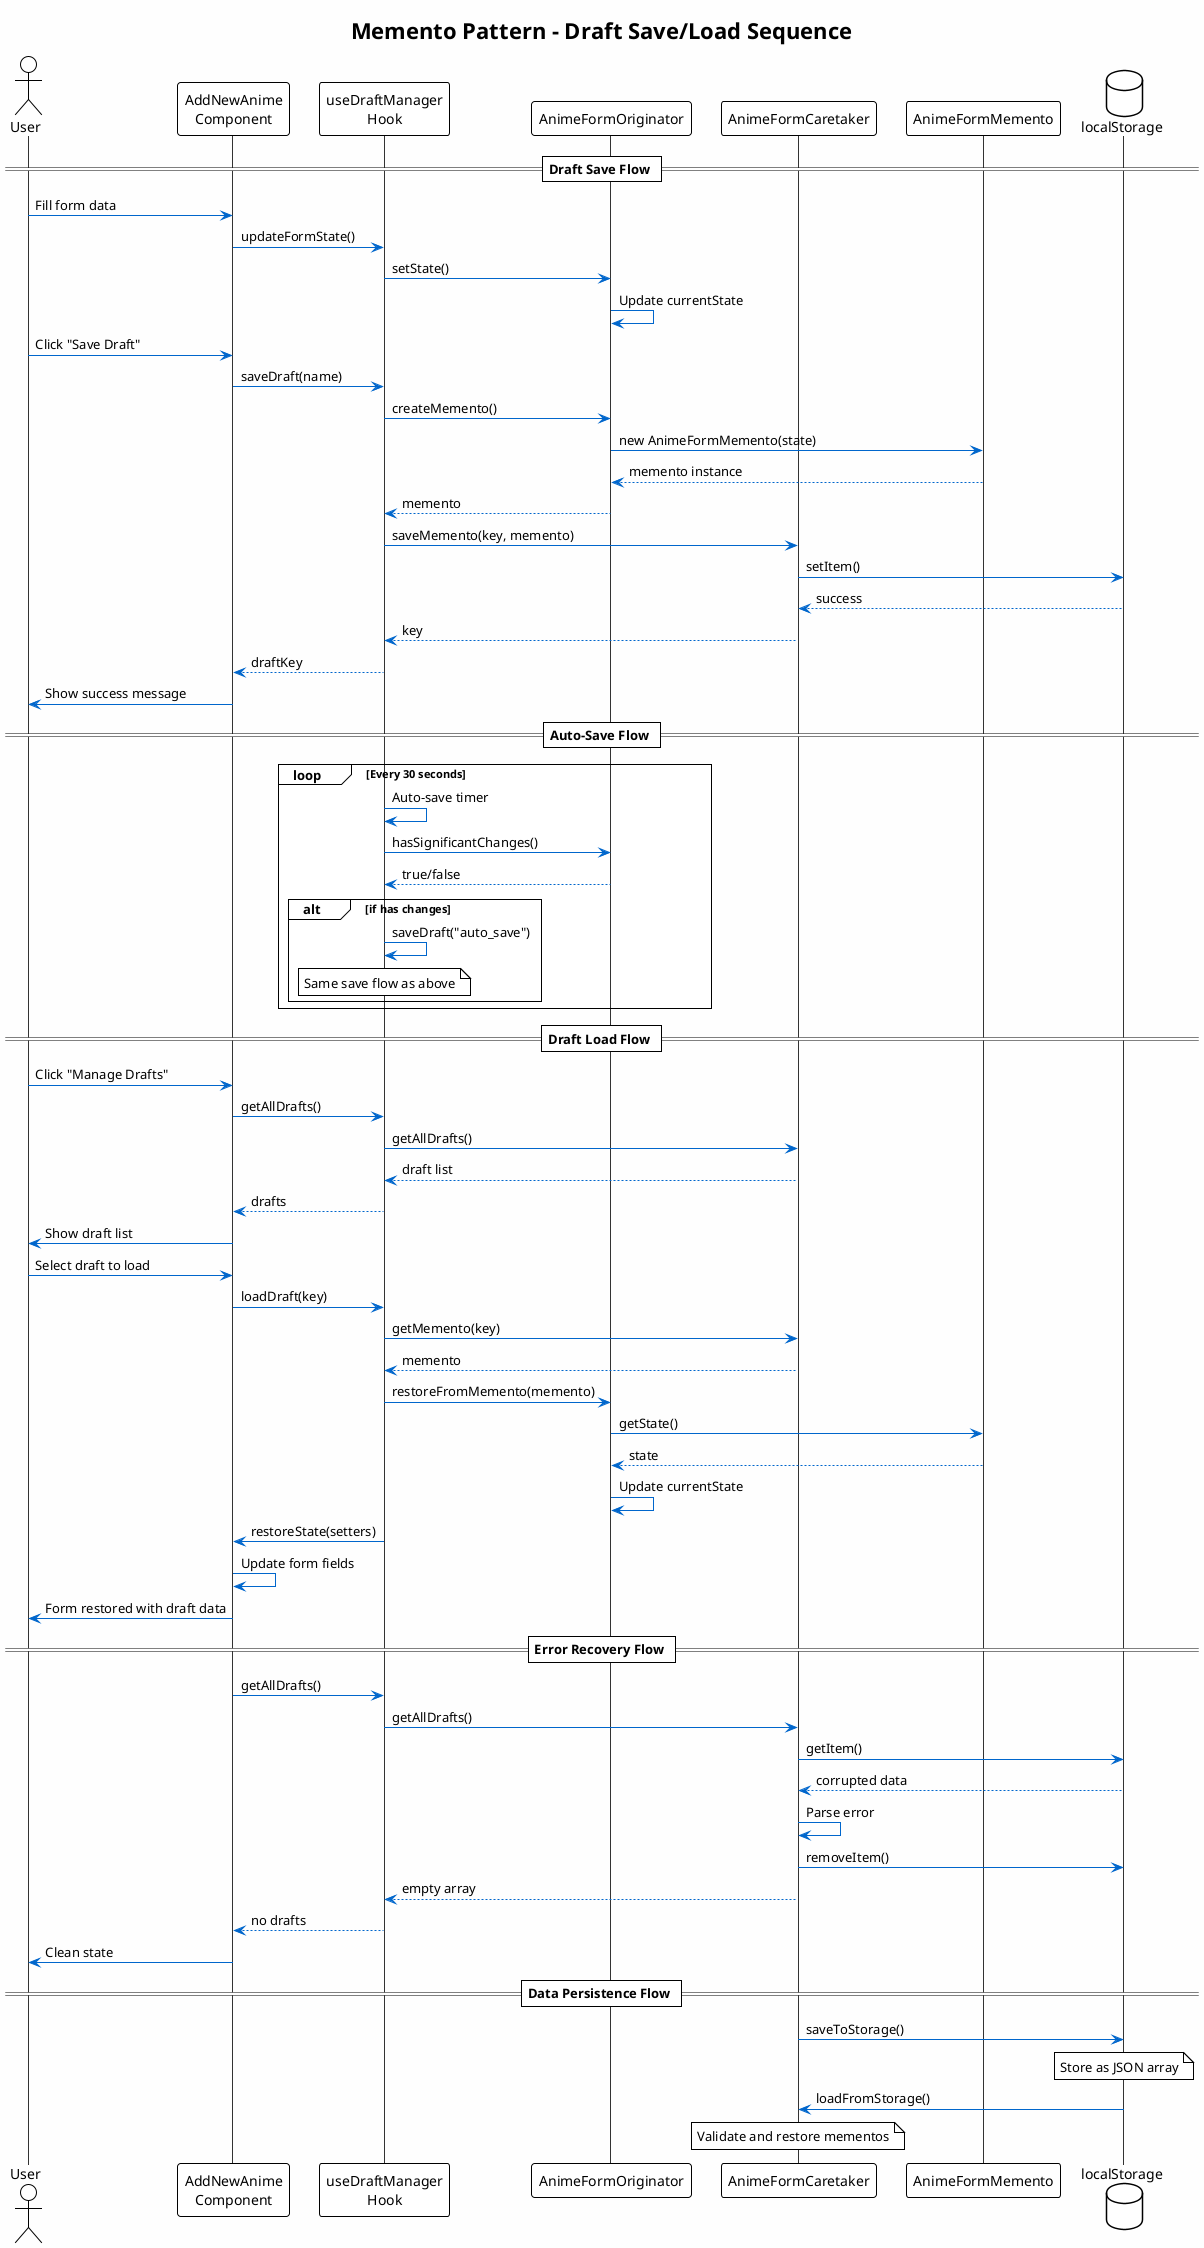 @startuml MementoPatternSequence
!theme plain
skinparam backgroundColor #FEFEFE
skinparam sequenceArrowColor #0066CC
skinparam sequenceLifeLineBorderColor #333333

title Memento Pattern - Draft Save/Load Sequence

actor User
participant "AddNewAnime\nComponent" as Component
participant "useDraftManager\nHook" as Hook
participant "AnimeFormOriginator" as Originator
participant "AnimeFormCaretaker" as Caretaker
participant "AnimeFormMemento" as Memento
database localStorage

== Draft Save Flow ==
User -> Component : Fill form data
Component -> Hook : updateFormState()
Hook -> Originator : setState()
Originator -> Originator : Update currentState

User -> Component : Click "Save Draft"
Component -> Hook : saveDraft(name)
Hook -> Originator : createMemento()
Originator -> Memento : new AnimeFormMemento(state)
Memento --> Originator : memento instance
Originator --> Hook : memento
Hook -> Caretaker : saveMemento(key, memento)
Caretaker -> localStorage : setItem()
localStorage --> Caretaker : success
Caretaker --> Hook : key
Hook --> Component : draftKey
Component -> User : Show success message

== Auto-Save Flow ==
loop Every 30 seconds
    Hook -> Hook : Auto-save timer
    Hook -> Originator : hasSignificantChanges()
    Originator --> Hook : true/false
    alt if has changes
        Hook -> Hook : saveDraft("auto_save")
        note over Hook : Same save flow as above
    end
end

== Draft Load Flow ==
User -> Component : Click "Manage Drafts"
Component -> Hook : getAllDrafts()
Hook -> Caretaker : getAllDrafts()
Caretaker --> Hook : draft list
Hook --> Component : drafts
Component -> User : Show draft list

User -> Component : Select draft to load
Component -> Hook : loadDraft(key)
Hook -> Caretaker : getMemento(key)
Caretaker --> Hook : memento
Hook -> Originator : restoreFromMemento(memento)
Originator -> Memento : getState()
Memento --> Originator : state
Originator -> Originator : Update currentState
Hook -> Component : restoreState(setters)
Component -> Component : Update form fields
Component -> User : Form restored with draft data

== Error Recovery Flow ==
Component -> Hook : getAllDrafts()
Hook -> Caretaker : getAllDrafts()
Caretaker -> localStorage : getItem()
localStorage --> Caretaker : corrupted data
Caretaker -> Caretaker : Parse error
Caretaker -> localStorage : removeItem()
Caretaker --> Hook : empty array
Hook --> Component : no drafts
Component -> User : Clean state

== Data Persistence Flow ==
Caretaker -> localStorage : saveToStorage()
note over localStorage : Store as JSON array
localStorage -> Caretaker : loadFromStorage()
note over Caretaker : Validate and restore mementos

@enduml
